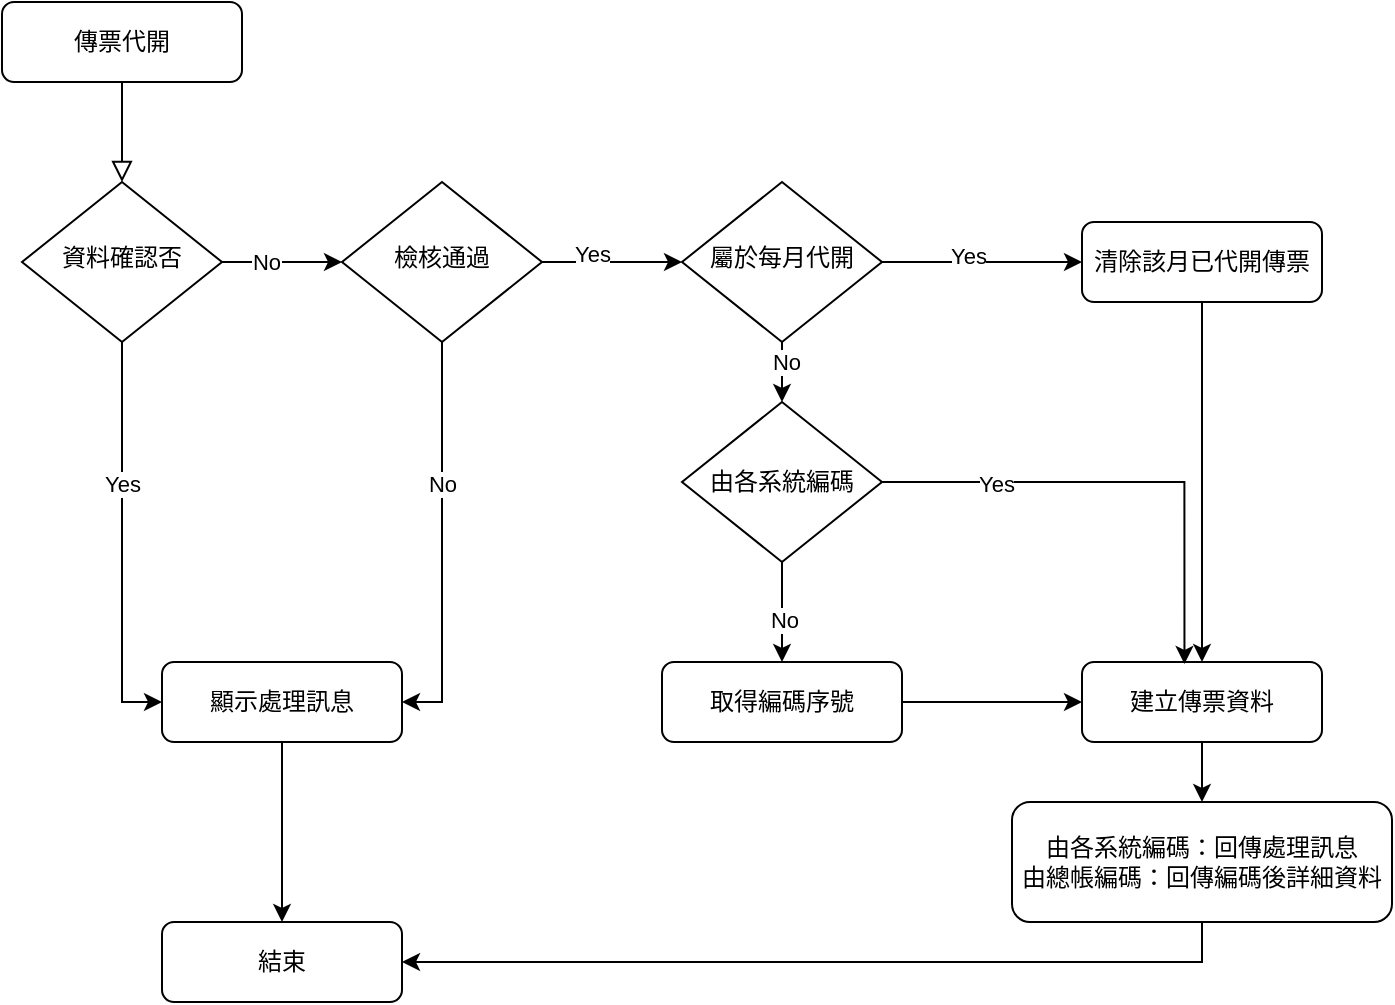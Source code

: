 <mxfile version="22.1.5" type="github">
  <diagram id="C5RBs43oDa-KdzZeNtuy" name="Page-1">
    <mxGraphModel dx="1050" dy="585" grid="1" gridSize="10" guides="1" tooltips="1" connect="1" arrows="1" fold="1" page="1" pageScale="1" pageWidth="827" pageHeight="1169" math="0" shadow="0">
      <root>
        <mxCell id="WIyWlLk6GJQsqaUBKTNV-0" />
        <mxCell id="WIyWlLk6GJQsqaUBKTNV-1" parent="WIyWlLk6GJQsqaUBKTNV-0" />
        <mxCell id="WIyWlLk6GJQsqaUBKTNV-2" value="" style="rounded=0;html=1;jettySize=auto;orthogonalLoop=1;fontSize=11;endArrow=block;endFill=0;endSize=8;strokeWidth=1;shadow=0;labelBackgroundColor=none;edgeStyle=orthogonalEdgeStyle;" parent="WIyWlLk6GJQsqaUBKTNV-1" source="WIyWlLk6GJQsqaUBKTNV-3" target="WIyWlLk6GJQsqaUBKTNV-6" edge="1">
          <mxGeometry relative="1" as="geometry" />
        </mxCell>
        <mxCell id="WIyWlLk6GJQsqaUBKTNV-3" value="傳票代開" style="rounded=1;whiteSpace=wrap;html=1;fontSize=12;glass=0;strokeWidth=1;shadow=0;" parent="WIyWlLk6GJQsqaUBKTNV-1" vertex="1">
          <mxGeometry x="50" y="70" width="120" height="40" as="geometry" />
        </mxCell>
        <mxCell id="Z8vYxZ-l_KkpiCQOQGib-27" style="edgeStyle=orthogonalEdgeStyle;rounded=0;orthogonalLoop=1;jettySize=auto;html=1;exitX=1;exitY=0.5;exitDx=0;exitDy=0;entryX=0;entryY=0.5;entryDx=0;entryDy=0;" edge="1" parent="WIyWlLk6GJQsqaUBKTNV-1" source="WIyWlLk6GJQsqaUBKTNV-6" target="Z8vYxZ-l_KkpiCQOQGib-21">
          <mxGeometry relative="1" as="geometry" />
        </mxCell>
        <mxCell id="Z8vYxZ-l_KkpiCQOQGib-28" value="No" style="edgeLabel;html=1;align=center;verticalAlign=middle;resizable=0;points=[];" vertex="1" connectable="0" parent="Z8vYxZ-l_KkpiCQOQGib-27">
          <mxGeometry x="-0.28" y="-3" relative="1" as="geometry">
            <mxPoint y="-3" as="offset" />
          </mxGeometry>
        </mxCell>
        <mxCell id="Z8vYxZ-l_KkpiCQOQGib-35" style="edgeStyle=orthogonalEdgeStyle;rounded=0;orthogonalLoop=1;jettySize=auto;html=1;exitX=0.5;exitY=1;exitDx=0;exitDy=0;entryX=0;entryY=0.5;entryDx=0;entryDy=0;" edge="1" parent="WIyWlLk6GJQsqaUBKTNV-1" source="WIyWlLk6GJQsqaUBKTNV-6" target="WIyWlLk6GJQsqaUBKTNV-7">
          <mxGeometry relative="1" as="geometry" />
        </mxCell>
        <mxCell id="Z8vYxZ-l_KkpiCQOQGib-36" value="Yes" style="edgeLabel;html=1;align=center;verticalAlign=middle;resizable=0;points=[];" vertex="1" connectable="0" parent="Z8vYxZ-l_KkpiCQOQGib-35">
          <mxGeometry x="-0.046" y="-3" relative="1" as="geometry">
            <mxPoint x="3" y="-25" as="offset" />
          </mxGeometry>
        </mxCell>
        <mxCell id="WIyWlLk6GJQsqaUBKTNV-6" value="資料確認否" style="rhombus;whiteSpace=wrap;html=1;shadow=0;fontFamily=Helvetica;fontSize=12;align=center;strokeWidth=1;spacing=6;spacingTop=-4;" parent="WIyWlLk6GJQsqaUBKTNV-1" vertex="1">
          <mxGeometry x="60" y="160" width="100" height="80" as="geometry" />
        </mxCell>
        <mxCell id="Z8vYxZ-l_KkpiCQOQGib-3" value="" style="edgeStyle=orthogonalEdgeStyle;rounded=0;orthogonalLoop=1;jettySize=auto;html=1;exitX=0.5;exitY=1;exitDx=0;exitDy=0;" edge="1" parent="WIyWlLk6GJQsqaUBKTNV-1" source="WIyWlLk6GJQsqaUBKTNV-7" target="Z8vYxZ-l_KkpiCQOQGib-2">
          <mxGeometry relative="1" as="geometry" />
        </mxCell>
        <mxCell id="WIyWlLk6GJQsqaUBKTNV-7" value="顯示處理訊息" style="rounded=1;whiteSpace=wrap;html=1;fontSize=12;glass=0;strokeWidth=1;shadow=0;" parent="WIyWlLk6GJQsqaUBKTNV-1" vertex="1">
          <mxGeometry x="130" y="400" width="120" height="40" as="geometry" />
        </mxCell>
        <mxCell id="Z8vYxZ-l_KkpiCQOQGib-31" style="edgeStyle=orthogonalEdgeStyle;rounded=0;orthogonalLoop=1;jettySize=auto;html=1;exitX=1;exitY=0.5;exitDx=0;exitDy=0;" edge="1" parent="WIyWlLk6GJQsqaUBKTNV-1" source="WIyWlLk6GJQsqaUBKTNV-10" target="WIyWlLk6GJQsqaUBKTNV-12">
          <mxGeometry relative="1" as="geometry" />
        </mxCell>
        <mxCell id="Z8vYxZ-l_KkpiCQOQGib-32" value="Yes" style="edgeLabel;html=1;align=center;verticalAlign=middle;resizable=0;points=[];" vertex="1" connectable="0" parent="Z8vYxZ-l_KkpiCQOQGib-31">
          <mxGeometry x="-0.14" y="3" relative="1" as="geometry">
            <mxPoint as="offset" />
          </mxGeometry>
        </mxCell>
        <mxCell id="Z8vYxZ-l_KkpiCQOQGib-33" style="edgeStyle=orthogonalEdgeStyle;rounded=0;orthogonalLoop=1;jettySize=auto;html=1;exitX=0.5;exitY=1;exitDx=0;exitDy=0;" edge="1" parent="WIyWlLk6GJQsqaUBKTNV-1" source="WIyWlLk6GJQsqaUBKTNV-10" target="Z8vYxZ-l_KkpiCQOQGib-4">
          <mxGeometry relative="1" as="geometry" />
        </mxCell>
        <mxCell id="Z8vYxZ-l_KkpiCQOQGib-34" value="No" style="edgeLabel;html=1;align=center;verticalAlign=middle;resizable=0;points=[];" vertex="1" connectable="0" parent="Z8vYxZ-l_KkpiCQOQGib-33">
          <mxGeometry x="0.208" y="2" relative="1" as="geometry">
            <mxPoint as="offset" />
          </mxGeometry>
        </mxCell>
        <mxCell id="WIyWlLk6GJQsqaUBKTNV-10" value="屬於每月代開" style="rhombus;whiteSpace=wrap;html=1;shadow=0;fontFamily=Helvetica;fontSize=12;align=center;strokeWidth=1;spacing=6;spacingTop=-4;" parent="WIyWlLk6GJQsqaUBKTNV-1" vertex="1">
          <mxGeometry x="390" y="160" width="100" height="80" as="geometry" />
        </mxCell>
        <mxCell id="Z8vYxZ-l_KkpiCQOQGib-20" style="edgeStyle=orthogonalEdgeStyle;rounded=0;orthogonalLoop=1;jettySize=auto;html=1;exitX=0.5;exitY=1;exitDx=0;exitDy=0;entryX=0.5;entryY=0;entryDx=0;entryDy=0;" edge="1" parent="WIyWlLk6GJQsqaUBKTNV-1" source="WIyWlLk6GJQsqaUBKTNV-11" target="Z8vYxZ-l_KkpiCQOQGib-16">
          <mxGeometry relative="1" as="geometry" />
        </mxCell>
        <mxCell id="WIyWlLk6GJQsqaUBKTNV-11" value="建立傳票資料" style="rounded=1;whiteSpace=wrap;html=1;fontSize=12;glass=0;strokeWidth=1;shadow=0;" parent="WIyWlLk6GJQsqaUBKTNV-1" vertex="1">
          <mxGeometry x="590" y="400" width="120" height="40" as="geometry" />
        </mxCell>
        <mxCell id="Z8vYxZ-l_KkpiCQOQGib-13" style="edgeStyle=orthogonalEdgeStyle;rounded=0;orthogonalLoop=1;jettySize=auto;html=1;exitX=0.5;exitY=1;exitDx=0;exitDy=0;entryX=0.5;entryY=0;entryDx=0;entryDy=0;" edge="1" parent="WIyWlLk6GJQsqaUBKTNV-1" source="WIyWlLk6GJQsqaUBKTNV-12" target="WIyWlLk6GJQsqaUBKTNV-11">
          <mxGeometry relative="1" as="geometry" />
        </mxCell>
        <mxCell id="WIyWlLk6GJQsqaUBKTNV-12" value="清除該月已代開傳票" style="rounded=1;whiteSpace=wrap;html=1;fontSize=12;glass=0;strokeWidth=1;shadow=0;" parent="WIyWlLk6GJQsqaUBKTNV-1" vertex="1">
          <mxGeometry x="590" y="180" width="120" height="40" as="geometry" />
        </mxCell>
        <mxCell id="Z8vYxZ-l_KkpiCQOQGib-2" value="結束" style="rounded=1;whiteSpace=wrap;html=1;fontSize=12;glass=0;strokeWidth=1;shadow=0;" vertex="1" parent="WIyWlLk6GJQsqaUBKTNV-1">
          <mxGeometry x="130" y="530" width="120" height="40" as="geometry" />
        </mxCell>
        <mxCell id="Z8vYxZ-l_KkpiCQOQGib-23" style="edgeStyle=orthogonalEdgeStyle;rounded=0;orthogonalLoop=1;jettySize=auto;html=1;exitX=0.5;exitY=1;exitDx=0;exitDy=0;" edge="1" parent="WIyWlLk6GJQsqaUBKTNV-1" source="Z8vYxZ-l_KkpiCQOQGib-12">
          <mxGeometry relative="1" as="geometry">
            <mxPoint x="440" y="425" as="targetPoint" />
          </mxGeometry>
        </mxCell>
        <mxCell id="Z8vYxZ-l_KkpiCQOQGib-24" value="No" style="edgeLabel;html=1;align=center;verticalAlign=middle;resizable=0;points=[];" vertex="1" connectable="0" parent="Z8vYxZ-l_KkpiCQOQGib-23">
          <mxGeometry x="0.26" y="-2" relative="1" as="geometry">
            <mxPoint as="offset" />
          </mxGeometry>
        </mxCell>
        <mxCell id="Z8vYxZ-l_KkpiCQOQGib-43" style="edgeStyle=orthogonalEdgeStyle;rounded=0;orthogonalLoop=1;jettySize=auto;html=1;exitX=0.5;exitY=1;exitDx=0;exitDy=0;entryX=0.5;entryY=0;entryDx=0;entryDy=0;" edge="1" parent="WIyWlLk6GJQsqaUBKTNV-1" source="Z8vYxZ-l_KkpiCQOQGib-4" target="Z8vYxZ-l_KkpiCQOQGib-12">
          <mxGeometry relative="1" as="geometry" />
        </mxCell>
        <mxCell id="Z8vYxZ-l_KkpiCQOQGib-44" value="No" style="edgeLabel;html=1;align=center;verticalAlign=middle;resizable=0;points=[];" vertex="1" connectable="0" parent="Z8vYxZ-l_KkpiCQOQGib-43">
          <mxGeometry x="0.136" y="1" relative="1" as="geometry">
            <mxPoint as="offset" />
          </mxGeometry>
        </mxCell>
        <mxCell id="Z8vYxZ-l_KkpiCQOQGib-4" value="由各系統編碼" style="rhombus;whiteSpace=wrap;html=1;" vertex="1" parent="WIyWlLk6GJQsqaUBKTNV-1">
          <mxGeometry x="390" y="270" width="100" height="80" as="geometry" />
        </mxCell>
        <mxCell id="Z8vYxZ-l_KkpiCQOQGib-19" style="edgeStyle=orthogonalEdgeStyle;rounded=0;orthogonalLoop=1;jettySize=auto;html=1;" edge="1" parent="WIyWlLk6GJQsqaUBKTNV-1" source="Z8vYxZ-l_KkpiCQOQGib-12" target="WIyWlLk6GJQsqaUBKTNV-11">
          <mxGeometry relative="1" as="geometry">
            <mxPoint x="500" y="520" as="sourcePoint" />
          </mxGeometry>
        </mxCell>
        <mxCell id="Z8vYxZ-l_KkpiCQOQGib-18" style="edgeStyle=orthogonalEdgeStyle;rounded=0;orthogonalLoop=1;jettySize=auto;html=1;exitX=0.5;exitY=1;exitDx=0;exitDy=0;entryX=1;entryY=0.5;entryDx=0;entryDy=0;" edge="1" parent="WIyWlLk6GJQsqaUBKTNV-1" source="Z8vYxZ-l_KkpiCQOQGib-16" target="Z8vYxZ-l_KkpiCQOQGib-2">
          <mxGeometry relative="1" as="geometry" />
        </mxCell>
        <mxCell id="Z8vYxZ-l_KkpiCQOQGib-16" value="由各系統編碼：回傳處理訊息&lt;br&gt;由總帳編碼：回傳編碼後詳細資料" style="rounded=1;whiteSpace=wrap;html=1;" vertex="1" parent="WIyWlLk6GJQsqaUBKTNV-1">
          <mxGeometry x="555" y="470" width="190" height="60" as="geometry" />
        </mxCell>
        <mxCell id="Z8vYxZ-l_KkpiCQOQGib-29" style="edgeStyle=orthogonalEdgeStyle;rounded=0;orthogonalLoop=1;jettySize=auto;html=1;exitX=1;exitY=0.5;exitDx=0;exitDy=0;entryX=0;entryY=0.5;entryDx=0;entryDy=0;" edge="1" parent="WIyWlLk6GJQsqaUBKTNV-1" source="Z8vYxZ-l_KkpiCQOQGib-21" target="WIyWlLk6GJQsqaUBKTNV-10">
          <mxGeometry relative="1" as="geometry" />
        </mxCell>
        <mxCell id="Z8vYxZ-l_KkpiCQOQGib-30" value="Yes" style="edgeLabel;html=1;align=center;verticalAlign=middle;resizable=0;points=[];" vertex="1" connectable="0" parent="Z8vYxZ-l_KkpiCQOQGib-29">
          <mxGeometry x="-0.3" y="4" relative="1" as="geometry">
            <mxPoint as="offset" />
          </mxGeometry>
        </mxCell>
        <mxCell id="Z8vYxZ-l_KkpiCQOQGib-21" value="檢核通過" style="rhombus;whiteSpace=wrap;html=1;shadow=0;fontFamily=Helvetica;fontSize=12;align=center;strokeWidth=1;spacing=6;spacingTop=-4;" vertex="1" parent="WIyWlLk6GJQsqaUBKTNV-1">
          <mxGeometry x="220" y="160" width="100" height="80" as="geometry" />
        </mxCell>
        <mxCell id="Z8vYxZ-l_KkpiCQOQGib-25" style="edgeStyle=orthogonalEdgeStyle;rounded=0;orthogonalLoop=1;jettySize=auto;html=1;exitX=1;exitY=0.5;exitDx=0;exitDy=0;entryX=0.427;entryY=0.025;entryDx=0;entryDy=0;entryPerimeter=0;" edge="1" parent="WIyWlLk6GJQsqaUBKTNV-1" source="Z8vYxZ-l_KkpiCQOQGib-4" target="WIyWlLk6GJQsqaUBKTNV-11">
          <mxGeometry relative="1" as="geometry" />
        </mxCell>
        <mxCell id="Z8vYxZ-l_KkpiCQOQGib-26" value="Yes" style="edgeLabel;html=1;align=center;verticalAlign=middle;resizable=0;points=[];" vertex="1" connectable="0" parent="Z8vYxZ-l_KkpiCQOQGib-25">
          <mxGeometry x="-0.53" y="-1" relative="1" as="geometry">
            <mxPoint as="offset" />
          </mxGeometry>
        </mxCell>
        <mxCell id="Z8vYxZ-l_KkpiCQOQGib-38" style="edgeStyle=orthogonalEdgeStyle;rounded=0;orthogonalLoop=1;jettySize=auto;html=1;entryX=1;entryY=0.5;entryDx=0;entryDy=0;" edge="1" parent="WIyWlLk6GJQsqaUBKTNV-1" source="Z8vYxZ-l_KkpiCQOQGib-21" target="WIyWlLk6GJQsqaUBKTNV-7">
          <mxGeometry relative="1" as="geometry" />
        </mxCell>
        <mxCell id="Z8vYxZ-l_KkpiCQOQGib-40" value="No" style="edgeLabel;html=1;align=center;verticalAlign=middle;resizable=0;points=[];" vertex="1" connectable="0" parent="Z8vYxZ-l_KkpiCQOQGib-38">
          <mxGeometry x="-0.237" y="4" relative="1" as="geometry">
            <mxPoint x="-4" y="-6" as="offset" />
          </mxGeometry>
        </mxCell>
        <mxCell id="Z8vYxZ-l_KkpiCQOQGib-12" value="取得編碼序號" style="rounded=1;whiteSpace=wrap;html=1;fontSize=12;glass=0;strokeWidth=1;shadow=0;" vertex="1" parent="WIyWlLk6GJQsqaUBKTNV-1">
          <mxGeometry x="380" y="400" width="120" height="40" as="geometry" />
        </mxCell>
      </root>
    </mxGraphModel>
  </diagram>
</mxfile>
